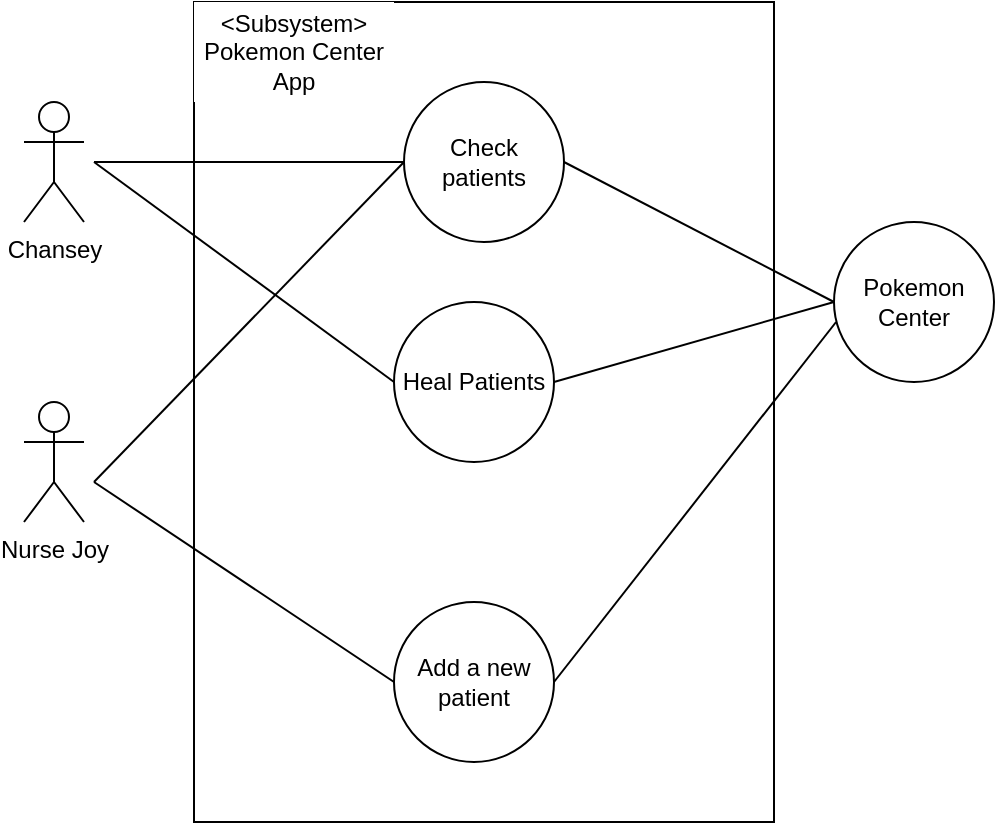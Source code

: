 <mxfile version="10.8.7" type="device"><diagram id="ibIDgIwU3MVj0_bGqHLM" name="Page-1"><mxGraphModel dx="1585" dy="450" grid="1" gridSize="10" guides="1" tooltips="1" connect="1" arrows="1" fold="1" page="1" pageScale="1" pageWidth="827" pageHeight="1169" math="0" shadow="0"><root><mxCell id="0"/><mxCell id="1" parent="0"/><mxCell id="frY4UMkQI6Qgtm9YhhVN-1" value="" style="rounded=0;whiteSpace=wrap;html=1;" vertex="1" parent="1"><mxGeometry x="20" y="20" width="290" height="410" as="geometry"/></mxCell><mxCell id="frY4UMkQI6Qgtm9YhhVN-2" value="Pokemon&lt;br&gt;Center&lt;br&gt;" style="ellipse;whiteSpace=wrap;html=1;aspect=fixed;" vertex="1" parent="1"><mxGeometry x="340" y="130" width="80" height="80" as="geometry"/></mxCell><object label="Chansey" id="frY4UMkQI6Qgtm9YhhVN-3"><mxCell style="shape=umlActor;verticalLabelPosition=bottom;labelBackgroundColor=#ffffff;verticalAlign=top;html=1;outlineConnect=0;" vertex="1" parent="1"><mxGeometry x="-65" y="70" width="30" height="60" as="geometry"/></mxCell></object><mxCell id="frY4UMkQI6Qgtm9YhhVN-4" value="Nurse Joy" style="shape=umlActor;verticalLabelPosition=bottom;labelBackgroundColor=#ffffff;verticalAlign=top;html=1;outlineConnect=0;" vertex="1" parent="1"><mxGeometry x="-65" y="220" width="30" height="60" as="geometry"/></mxCell><mxCell id="frY4UMkQI6Qgtm9YhhVN-15" value="&amp;lt;Subsystem&amp;gt;&lt;br&gt;Pokemon Center App&lt;br&gt;" style="rounded=0;whiteSpace=wrap;html=1;strokeColor=none;" vertex="1" parent="1"><mxGeometry x="20" y="20" width="100" height="50" as="geometry"/></mxCell><mxCell id="frY4UMkQI6Qgtm9YhhVN-16" value="Check patients" style="ellipse;whiteSpace=wrap;html=1;aspect=fixed;" vertex="1" parent="1"><mxGeometry x="125" y="60" width="80" height="80" as="geometry"/></mxCell><mxCell id="frY4UMkQI6Qgtm9YhhVN-17" value="Heal Patients" style="ellipse;whiteSpace=wrap;html=1;aspect=fixed;" vertex="1" parent="1"><mxGeometry x="120" y="170" width="80" height="80" as="geometry"/></mxCell><mxCell id="frY4UMkQI6Qgtm9YhhVN-18" value="Add a new patient" style="ellipse;whiteSpace=wrap;html=1;aspect=fixed;" vertex="1" parent="1"><mxGeometry x="120" y="320" width="80" height="80" as="geometry"/></mxCell><mxCell id="frY4UMkQI6Qgtm9YhhVN-20" value="" style="endArrow=none;html=1;entryX=0;entryY=0.5;entryDx=0;entryDy=0;" edge="1" parent="1" target="frY4UMkQI6Qgtm9YhhVN-18"><mxGeometry width="50" height="50" relative="1" as="geometry"><mxPoint x="-30" y="260" as="sourcePoint"/><mxPoint x="-30" y="450" as="targetPoint"/></mxGeometry></mxCell><mxCell id="frY4UMkQI6Qgtm9YhhVN-21" value="" style="endArrow=none;html=1;exitX=0.013;exitY=0.625;exitDx=0;exitDy=0;exitPerimeter=0;entryX=1;entryY=0.5;entryDx=0;entryDy=0;" edge="1" parent="1" source="frY4UMkQI6Qgtm9YhhVN-2" target="frY4UMkQI6Qgtm9YhhVN-18"><mxGeometry width="50" height="50" relative="1" as="geometry"><mxPoint x="-80" y="500" as="sourcePoint"/><mxPoint x="-30" y="450" as="targetPoint"/></mxGeometry></mxCell><mxCell id="frY4UMkQI6Qgtm9YhhVN-22" value="" style="endArrow=none;html=1;entryX=0;entryY=0.5;entryDx=0;entryDy=0;exitX=1;exitY=0.5;exitDx=0;exitDy=0;" edge="1" parent="1" source="frY4UMkQI6Qgtm9YhhVN-17" target="frY4UMkQI6Qgtm9YhhVN-2"><mxGeometry width="50" height="50" relative="1" as="geometry"><mxPoint x="-80" y="500" as="sourcePoint"/><mxPoint x="-30" y="450" as="targetPoint"/></mxGeometry></mxCell><mxCell id="frY4UMkQI6Qgtm9YhhVN-23" value="" style="endArrow=none;html=1;entryX=0;entryY=0.5;entryDx=0;entryDy=0;exitX=1;exitY=0.5;exitDx=0;exitDy=0;" edge="1" parent="1" source="frY4UMkQI6Qgtm9YhhVN-16" target="frY4UMkQI6Qgtm9YhhVN-2"><mxGeometry width="50" height="50" relative="1" as="geometry"><mxPoint x="-80" y="500" as="sourcePoint"/><mxPoint x="-30" y="450" as="targetPoint"/></mxGeometry></mxCell><mxCell id="frY4UMkQI6Qgtm9YhhVN-24" value="" style="endArrow=none;html=1;exitX=0;exitY=0.5;exitDx=0;exitDy=0;" edge="1" parent="1" source="frY4UMkQI6Qgtm9YhhVN-16"><mxGeometry width="50" height="50" relative="1" as="geometry"><mxPoint x="-80" y="500" as="sourcePoint"/><mxPoint x="-30" y="100" as="targetPoint"/></mxGeometry></mxCell><mxCell id="frY4UMkQI6Qgtm9YhhVN-25" value="" style="endArrow=none;html=1;exitX=0;exitY=0.5;exitDx=0;exitDy=0;" edge="1" parent="1" source="frY4UMkQI6Qgtm9YhhVN-17"><mxGeometry width="50" height="50" relative="1" as="geometry"><mxPoint x="-80" y="500" as="sourcePoint"/><mxPoint x="-30" y="100" as="targetPoint"/></mxGeometry></mxCell><mxCell id="frY4UMkQI6Qgtm9YhhVN-26" value="" style="endArrow=none;html=1;exitX=0;exitY=0.5;exitDx=0;exitDy=0;" edge="1" parent="1" source="frY4UMkQI6Qgtm9YhhVN-16"><mxGeometry width="50" height="50" relative="1" as="geometry"><mxPoint x="-80" y="500" as="sourcePoint"/><mxPoint x="-30" y="260" as="targetPoint"/></mxGeometry></mxCell></root></mxGraphModel></diagram></mxfile>
